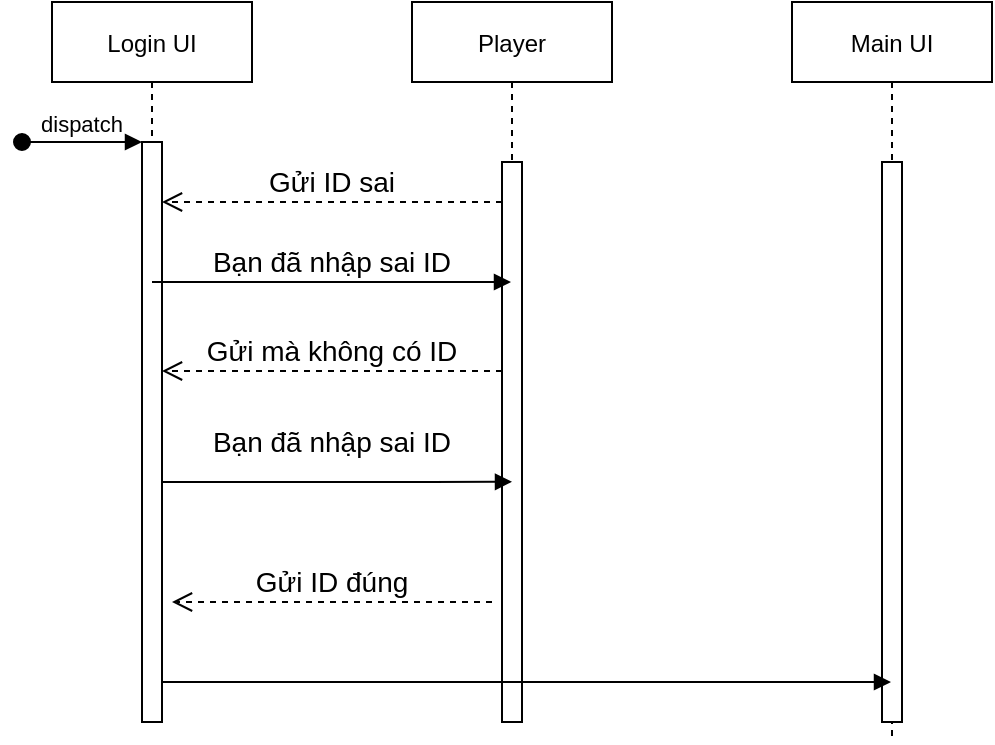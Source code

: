 <mxfile version="18.2.0" type="github" pages="2">
  <diagram id="kgpKYQtTHZ0yAKxKKP6v" name="Login">
    <mxGraphModel dx="994" dy="564" grid="1" gridSize="10" guides="1" tooltips="1" connect="1" arrows="1" fold="1" page="1" pageScale="1" pageWidth="850" pageHeight="1100" math="0" shadow="0">
      <root>
        <mxCell id="0" />
        <mxCell id="1" parent="0" />
        <mxCell id="3nuBFxr9cyL0pnOWT2aG-1" value="Login UI" style="shape=umlLifeline;perimeter=lifelinePerimeter;container=1;collapsible=0;recursiveResize=0;rounded=0;shadow=0;strokeWidth=1;" parent="1" vertex="1">
          <mxGeometry x="120" y="80" width="100" height="360" as="geometry" />
        </mxCell>
        <mxCell id="3nuBFxr9cyL0pnOWT2aG-2" value="" style="points=[];perimeter=orthogonalPerimeter;rounded=0;shadow=0;strokeWidth=1;" parent="3nuBFxr9cyL0pnOWT2aG-1" vertex="1">
          <mxGeometry x="45" y="70" width="10" height="290" as="geometry" />
        </mxCell>
        <mxCell id="3nuBFxr9cyL0pnOWT2aG-3" value="dispatch" style="verticalAlign=bottom;startArrow=oval;endArrow=block;startSize=8;shadow=0;strokeWidth=1;" parent="3nuBFxr9cyL0pnOWT2aG-1" target="3nuBFxr9cyL0pnOWT2aG-2" edge="1">
          <mxGeometry relative="1" as="geometry">
            <mxPoint x="-15" y="70" as="sourcePoint" />
          </mxGeometry>
        </mxCell>
        <mxCell id="3nuBFxr9cyL0pnOWT2aG-5" value="Player" style="shape=umlLifeline;perimeter=lifelinePerimeter;container=1;collapsible=0;recursiveResize=0;rounded=0;shadow=0;strokeWidth=1;" parent="1" vertex="1">
          <mxGeometry x="300" y="80" width="100" height="360" as="geometry" />
        </mxCell>
        <mxCell id="3nuBFxr9cyL0pnOWT2aG-6" value="" style="points=[];perimeter=orthogonalPerimeter;rounded=0;shadow=0;strokeWidth=1;" parent="3nuBFxr9cyL0pnOWT2aG-5" vertex="1">
          <mxGeometry x="45" y="80" width="10" height="280" as="geometry" />
        </mxCell>
        <mxCell id="3nuBFxr9cyL0pnOWT2aG-7" value="Gửi ID sai" style="verticalAlign=bottom;endArrow=open;dashed=1;endSize=8;shadow=0;strokeWidth=1;fontSize=14;" parent="1" source="3nuBFxr9cyL0pnOWT2aG-6" target="3nuBFxr9cyL0pnOWT2aG-2" edge="1">
          <mxGeometry relative="1" as="geometry">
            <mxPoint x="275" y="236" as="targetPoint" />
            <mxPoint x="350" y="190" as="sourcePoint" />
            <Array as="points">
              <mxPoint x="260" y="180" />
            </Array>
          </mxGeometry>
        </mxCell>
        <mxCell id="vVQGNLxaUApxwbToktKd-1" value="Main UI" style="shape=umlLifeline;perimeter=lifelinePerimeter;container=1;collapsible=0;recursiveResize=0;rounded=0;shadow=0;strokeWidth=1;" vertex="1" parent="1">
          <mxGeometry x="490" y="80" width="100" height="370" as="geometry" />
        </mxCell>
        <mxCell id="vVQGNLxaUApxwbToktKd-2" value="" style="points=[];perimeter=orthogonalPerimeter;rounded=0;shadow=0;strokeWidth=1;" vertex="1" parent="vVQGNLxaUApxwbToktKd-1">
          <mxGeometry x="45" y="80" width="10" height="280" as="geometry" />
        </mxCell>
        <mxCell id="vVQGNLxaUApxwbToktKd-4" value="Bạn đã nhập sai ID" style="verticalAlign=bottom;endArrow=block;shadow=0;strokeWidth=1;fontSize=14;" edge="1" parent="1" source="3nuBFxr9cyL0pnOWT2aG-1" target="3nuBFxr9cyL0pnOWT2aG-5">
          <mxGeometry relative="1" as="geometry">
            <mxPoint x="185" y="250.0" as="sourcePoint" />
            <mxPoint x="355" y="250.0" as="targetPoint" />
            <Array as="points">
              <mxPoint x="290" y="220" />
            </Array>
          </mxGeometry>
        </mxCell>
        <mxCell id="vVQGNLxaUApxwbToktKd-5" value="" style="verticalAlign=bottom;endArrow=block;shadow=0;strokeWidth=1;fontSize=14;exitX=0.98;exitY=0.931;exitDx=0;exitDy=0;exitPerimeter=0;" edge="1" parent="1" source="3nuBFxr9cyL0pnOWT2aG-2" target="vVQGNLxaUApxwbToktKd-1">
          <mxGeometry relative="1" as="geometry">
            <mxPoint x="360" y="190.0" as="sourcePoint" />
            <mxPoint x="510" y="190" as="targetPoint" />
            <Array as="points">
              <mxPoint x="430" y="420" />
            </Array>
          </mxGeometry>
        </mxCell>
        <mxCell id="vVQGNLxaUApxwbToktKd-3" value="Gửi mà không có ID" style="verticalAlign=bottom;endArrow=open;dashed=1;endSize=8;shadow=0;strokeWidth=1;fontSize=14;" edge="1" parent="1">
          <mxGeometry relative="1" as="geometry">
            <mxPoint x="175" y="264.5" as="targetPoint" />
            <mxPoint x="345" y="264.5" as="sourcePoint" />
            <Array as="points">
              <mxPoint x="260" y="264.5" />
            </Array>
          </mxGeometry>
        </mxCell>
        <mxCell id="l9vPO6UozqXAFX-qgU7n-1" value="Bạn đã nhập sai ID" style="verticalAlign=bottom;endArrow=block;shadow=0;strokeWidth=1;fontSize=14;entryX=0.5;entryY=0.571;entryDx=0;entryDy=0;entryPerimeter=0;" edge="1" parent="1" source="3nuBFxr9cyL0pnOWT2aG-2" target="3nuBFxr9cyL0pnOWT2aG-6">
          <mxGeometry x="-0.029" y="10" relative="1" as="geometry">
            <mxPoint x="179.5" y="320" as="sourcePoint" />
            <mxPoint x="359.5" y="320" as="targetPoint" />
            <Array as="points">
              <mxPoint x="300" y="320" />
            </Array>
            <mxPoint as="offset" />
          </mxGeometry>
        </mxCell>
        <mxCell id="l9vPO6UozqXAFX-qgU7n-2" value="Gửi ID đúng" style="verticalAlign=bottom;endArrow=open;dashed=1;endSize=8;shadow=0;strokeWidth=1;fontSize=14;" edge="1" parent="1">
          <mxGeometry relative="1" as="geometry">
            <mxPoint x="180" y="380" as="targetPoint" />
            <mxPoint x="340" y="380" as="sourcePoint" />
            <Array as="points">
              <mxPoint x="265" y="380" />
            </Array>
          </mxGeometry>
        </mxCell>
      </root>
    </mxGraphModel>
  </diagram>
  <diagram id="Ul_5uO3QfGeozZq9Df6z" name="Main UI">
    <mxGraphModel dx="994" dy="564" grid="1" gridSize="10" guides="1" tooltips="1" connect="1" arrows="1" fold="1" page="1" pageScale="1" pageWidth="827" pageHeight="1169" math="0" shadow="0">
      <root>
        <mxCell id="0" />
        <mxCell id="1" parent="0" />
        <mxCell id="vgy5f8Mt3fP38TNz5nEK-1" value="Player" style="shape=umlLifeline;perimeter=lifelinePerimeter;container=1;collapsible=0;recursiveResize=0;rounded=0;shadow=0;strokeWidth=1;" vertex="1" parent="1">
          <mxGeometry x="120" y="80" width="100" height="480" as="geometry" />
        </mxCell>
        <mxCell id="vgy5f8Mt3fP38TNz5nEK-2" value="" style="points=[];perimeter=orthogonalPerimeter;rounded=0;shadow=0;strokeWidth=1;" vertex="1" parent="vgy5f8Mt3fP38TNz5nEK-1">
          <mxGeometry x="45" y="70" width="10" height="410" as="geometry" />
        </mxCell>
        <mxCell id="vgy5f8Mt3fP38TNz5nEK-4" value="Main UI" style="shape=umlLifeline;perimeter=lifelinePerimeter;container=1;collapsible=0;recursiveResize=0;rounded=0;shadow=0;strokeWidth=1;" vertex="1" parent="1">
          <mxGeometry x="300" y="80" width="100" height="480" as="geometry" />
        </mxCell>
        <mxCell id="vgy5f8Mt3fP38TNz5nEK-5" value="" style="points=[];perimeter=orthogonalPerimeter;rounded=0;shadow=0;strokeWidth=1;" vertex="1" parent="vgy5f8Mt3fP38TNz5nEK-4">
          <mxGeometry x="45" y="80" width="10" height="400" as="geometry" />
        </mxCell>
        <mxCell id="vgy5f8Mt3fP38TNz5nEK-8" value="Tab tăng Vàng" style="verticalAlign=bottom;endArrow=block;entryX=0;entryY=0;shadow=0;strokeWidth=1;fontSize=14;" edge="1" parent="1" source="vgy5f8Mt3fP38TNz5nEK-2" target="vgy5f8Mt3fP38TNz5nEK-5">
          <mxGeometry relative="1" as="geometry">
            <mxPoint x="275" y="160" as="sourcePoint" />
          </mxGeometry>
        </mxCell>
        <mxCell id="vgy5f8Mt3fP38TNz5nEK-9" value="Find Match UI" style="shape=umlLifeline;perimeter=lifelinePerimeter;container=1;collapsible=0;recursiveResize=0;rounded=0;shadow=0;strokeWidth=1;" vertex="1" parent="1">
          <mxGeometry x="490" y="80" width="100" height="470" as="geometry" />
        </mxCell>
        <mxCell id="vgy5f8Mt3fP38TNz5nEK-10" value="" style="points=[];perimeter=orthogonalPerimeter;rounded=0;shadow=0;strokeWidth=1;" vertex="1" parent="vgy5f8Mt3fP38TNz5nEK-9">
          <mxGeometry x="45" y="80" width="10" height="390" as="geometry" />
        </mxCell>
        <mxCell id="vgy5f8Mt3fP38TNz5nEK-11" value="Send without ID" style="verticalAlign=bottom;endArrow=block;shadow=0;strokeWidth=1;fontSize=14;" edge="1" parent="1" source="vgy5f8Mt3fP38TNz5nEK-1" target="vgy5f8Mt3fP38TNz5nEK-4">
          <mxGeometry relative="1" as="geometry">
            <mxPoint x="185" y="250.0" as="sourcePoint" />
            <mxPoint x="355" y="250.0" as="targetPoint" />
            <Array as="points">
              <mxPoint x="270" y="420" />
            </Array>
          </mxGeometry>
        </mxCell>
        <mxCell id="vgy5f8Mt3fP38TNz5nEK-12" value="" style="verticalAlign=bottom;endArrow=block;shadow=0;strokeWidth=1;fontSize=14;" edge="1" parent="1" source="vgy5f8Mt3fP38TNz5nEK-5" target="vgy5f8Mt3fP38TNz5nEK-9">
          <mxGeometry relative="1" as="geometry">
            <mxPoint x="360" y="190.0" as="sourcePoint" />
            <mxPoint x="510" y="190" as="targetPoint" />
            <Array as="points">
              <mxPoint x="420" y="180" />
            </Array>
          </mxGeometry>
        </mxCell>
        <mxCell id="vgy5f8Mt3fP38TNz5nEK-6" value="Bạn chưa nhập ID" style="verticalAlign=bottom;endArrow=open;dashed=1;endSize=8;shadow=0;strokeWidth=1;fontSize=14;" edge="1" parent="1">
          <mxGeometry relative="1" as="geometry">
            <mxPoint x="175" y="480" as="targetPoint" />
            <mxPoint x="345" y="480" as="sourcePoint" />
            <Array as="points">
              <mxPoint x="260" y="480" />
            </Array>
          </mxGeometry>
        </mxCell>
        <mxCell id="q5w4GUs5gzEEkuVlOTlr-1" value="Tăng 100 Vàng" style="verticalAlign=bottom;endArrow=block;shadow=0;strokeWidth=1;fontSize=14;" edge="1" parent="1" source="vgy5f8Mt3fP38TNz5nEK-5" target="vgy5f8Mt3fP38TNz5nEK-1">
          <mxGeometry x="-0.246" y="-10" relative="1" as="geometry">
            <mxPoint x="340" y="190" as="sourcePoint" />
            <mxPoint x="340" y="240" as="targetPoint" />
            <Array as="points">
              <mxPoint x="260" y="210" />
            </Array>
            <mxPoint as="offset" />
          </mxGeometry>
        </mxCell>
        <mxCell id="q5w4GUs5gzEEkuVlOTlr-2" value="Tab tăng Ngọc" style="verticalAlign=bottom;endArrow=block;entryX=0;entryY=0;shadow=0;strokeWidth=1;fontSize=14;" edge="1" parent="1">
          <mxGeometry relative="1" as="geometry">
            <mxPoint x="175.5" y="260.0" as="sourcePoint" />
            <mxPoint x="345.5" y="260.0" as="targetPoint" />
            <Array as="points" />
          </mxGeometry>
        </mxCell>
        <mxCell id="q5w4GUs5gzEEkuVlOTlr-3" value="Tăng 100 Ngọc" style="verticalAlign=bottom;endArrow=block;shadow=0;strokeWidth=1;fontSize=14;" edge="1" parent="1">
          <mxGeometry x="-0.246" y="-10" relative="1" as="geometry">
            <mxPoint x="345.5" y="310" as="sourcePoint" />
            <mxPoint x="170" y="310" as="targetPoint" />
            <Array as="points">
              <mxPoint x="260.5" y="310" />
            </Array>
            <mxPoint as="offset" />
          </mxGeometry>
        </mxCell>
        <mxCell id="q5w4GUs5gzEEkuVlOTlr-4" value="Tab nút chiến đấu" style="verticalAlign=bottom;endArrow=block;shadow=0;strokeWidth=1;fontSize=14;entryX=0.18;entryY=0.502;entryDx=0;entryDy=0;entryPerimeter=0;" edge="1" parent="1" target="vgy5f8Mt3fP38TNz5nEK-5">
          <mxGeometry relative="1" as="geometry">
            <mxPoint x="170" y="360" as="sourcePoint" />
            <mxPoint x="340" y="360" as="targetPoint" />
            <Array as="points" />
          </mxGeometry>
        </mxCell>
        <mxCell id="q5w4GUs5gzEEkuVlOTlr-5" value="Vào tìm đối thủ" style="verticalAlign=bottom;endArrow=block;shadow=0;strokeWidth=1;fontSize=14;" edge="1" parent="1">
          <mxGeometry relative="1" as="geometry">
            <mxPoint x="360" y="380" as="sourcePoint" />
            <mxPoint x="537" y="380" as="targetPoint" />
            <Array as="points" />
          </mxGeometry>
        </mxCell>
      </root>
    </mxGraphModel>
  </diagram>
</mxfile>
